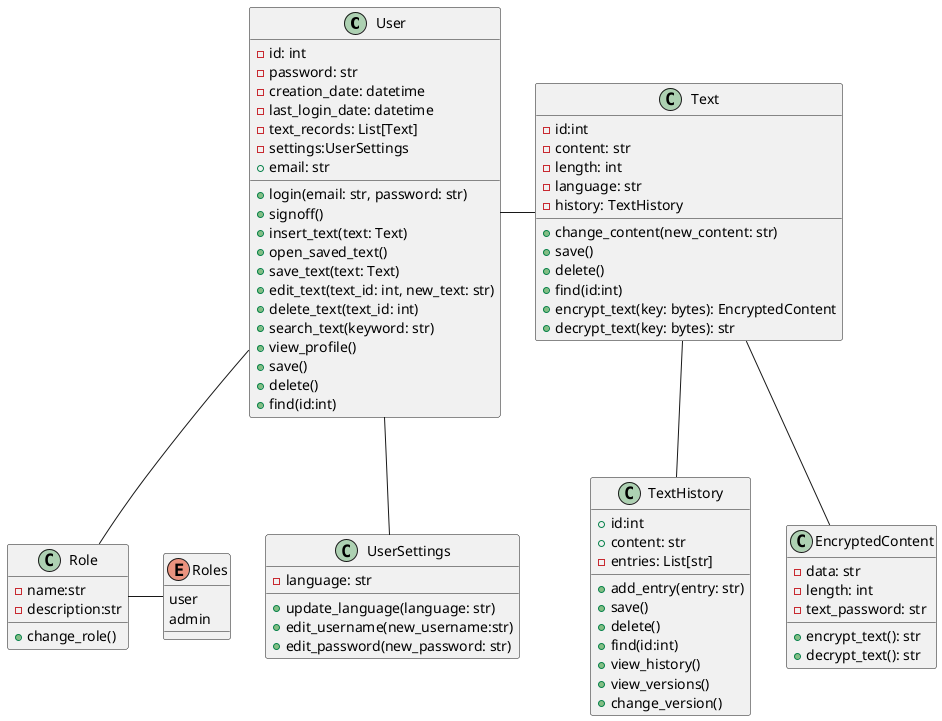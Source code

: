 @startuml ClassDiagram
/'class Account{
    -username: str
    -email: str
    -password: str
    -user: User
    -settings: UserSettings
    +created_account()
    +delete_account()
}'/
class User{
    -id: int
    -password: str
    -creation_date: datetime
    -last_login_date: datetime
    -text_records: List[Text]
    -settings:UserSettings
    +email: str
    +login(email: str, password: str)
    +signoff()
    +insert_text(text: Text)
    +open_saved_text()
    +save_text(text: Text)
    +edit_text(text_id: int, new_text: str)
    +delete_text(text_id: int)
    +search_text(keyword: str)
    +view_profile()
    +save()
    +delete()
    +find(id:int)
}
class UserSettings{
    -language: str
    +update_language(language: str)
    +edit_username(new_username:str)
    +edit_password(new_password: str)
}
class Role{
    -name:str
    -description:str
    +change_role()
}
enum Roles{
    user
    admin
}
class Text{
    -id:int
    -content: str
    -length: int
    -language: str
    -history: TextHistory
    +change_content(new_content: str)
    +save()
    +delete()
    +find(id:int)
    +encrypt_text(key: bytes): EncryptedContent
    +decrypt_text(key: bytes): str
}
class TextHistory{
    +id:int
    +content: str
    -entries: List[str]
    +add_entry(entry: str)
    +save()
    +delete()
    +find(id:int)
    +view_history()
    +view_versions()
    +change_version()
}
class EncryptedContent{
    -data: str
    -length: int
    -text_password: str
    +encrypt_text(): str
    +decrypt_text(): str
}

User -- Role
Role - Roles
Text -- EncryptedContent
/'Account-- User'/
User -- UserSettings
User - Text
Text -- TextHistory
@enduml